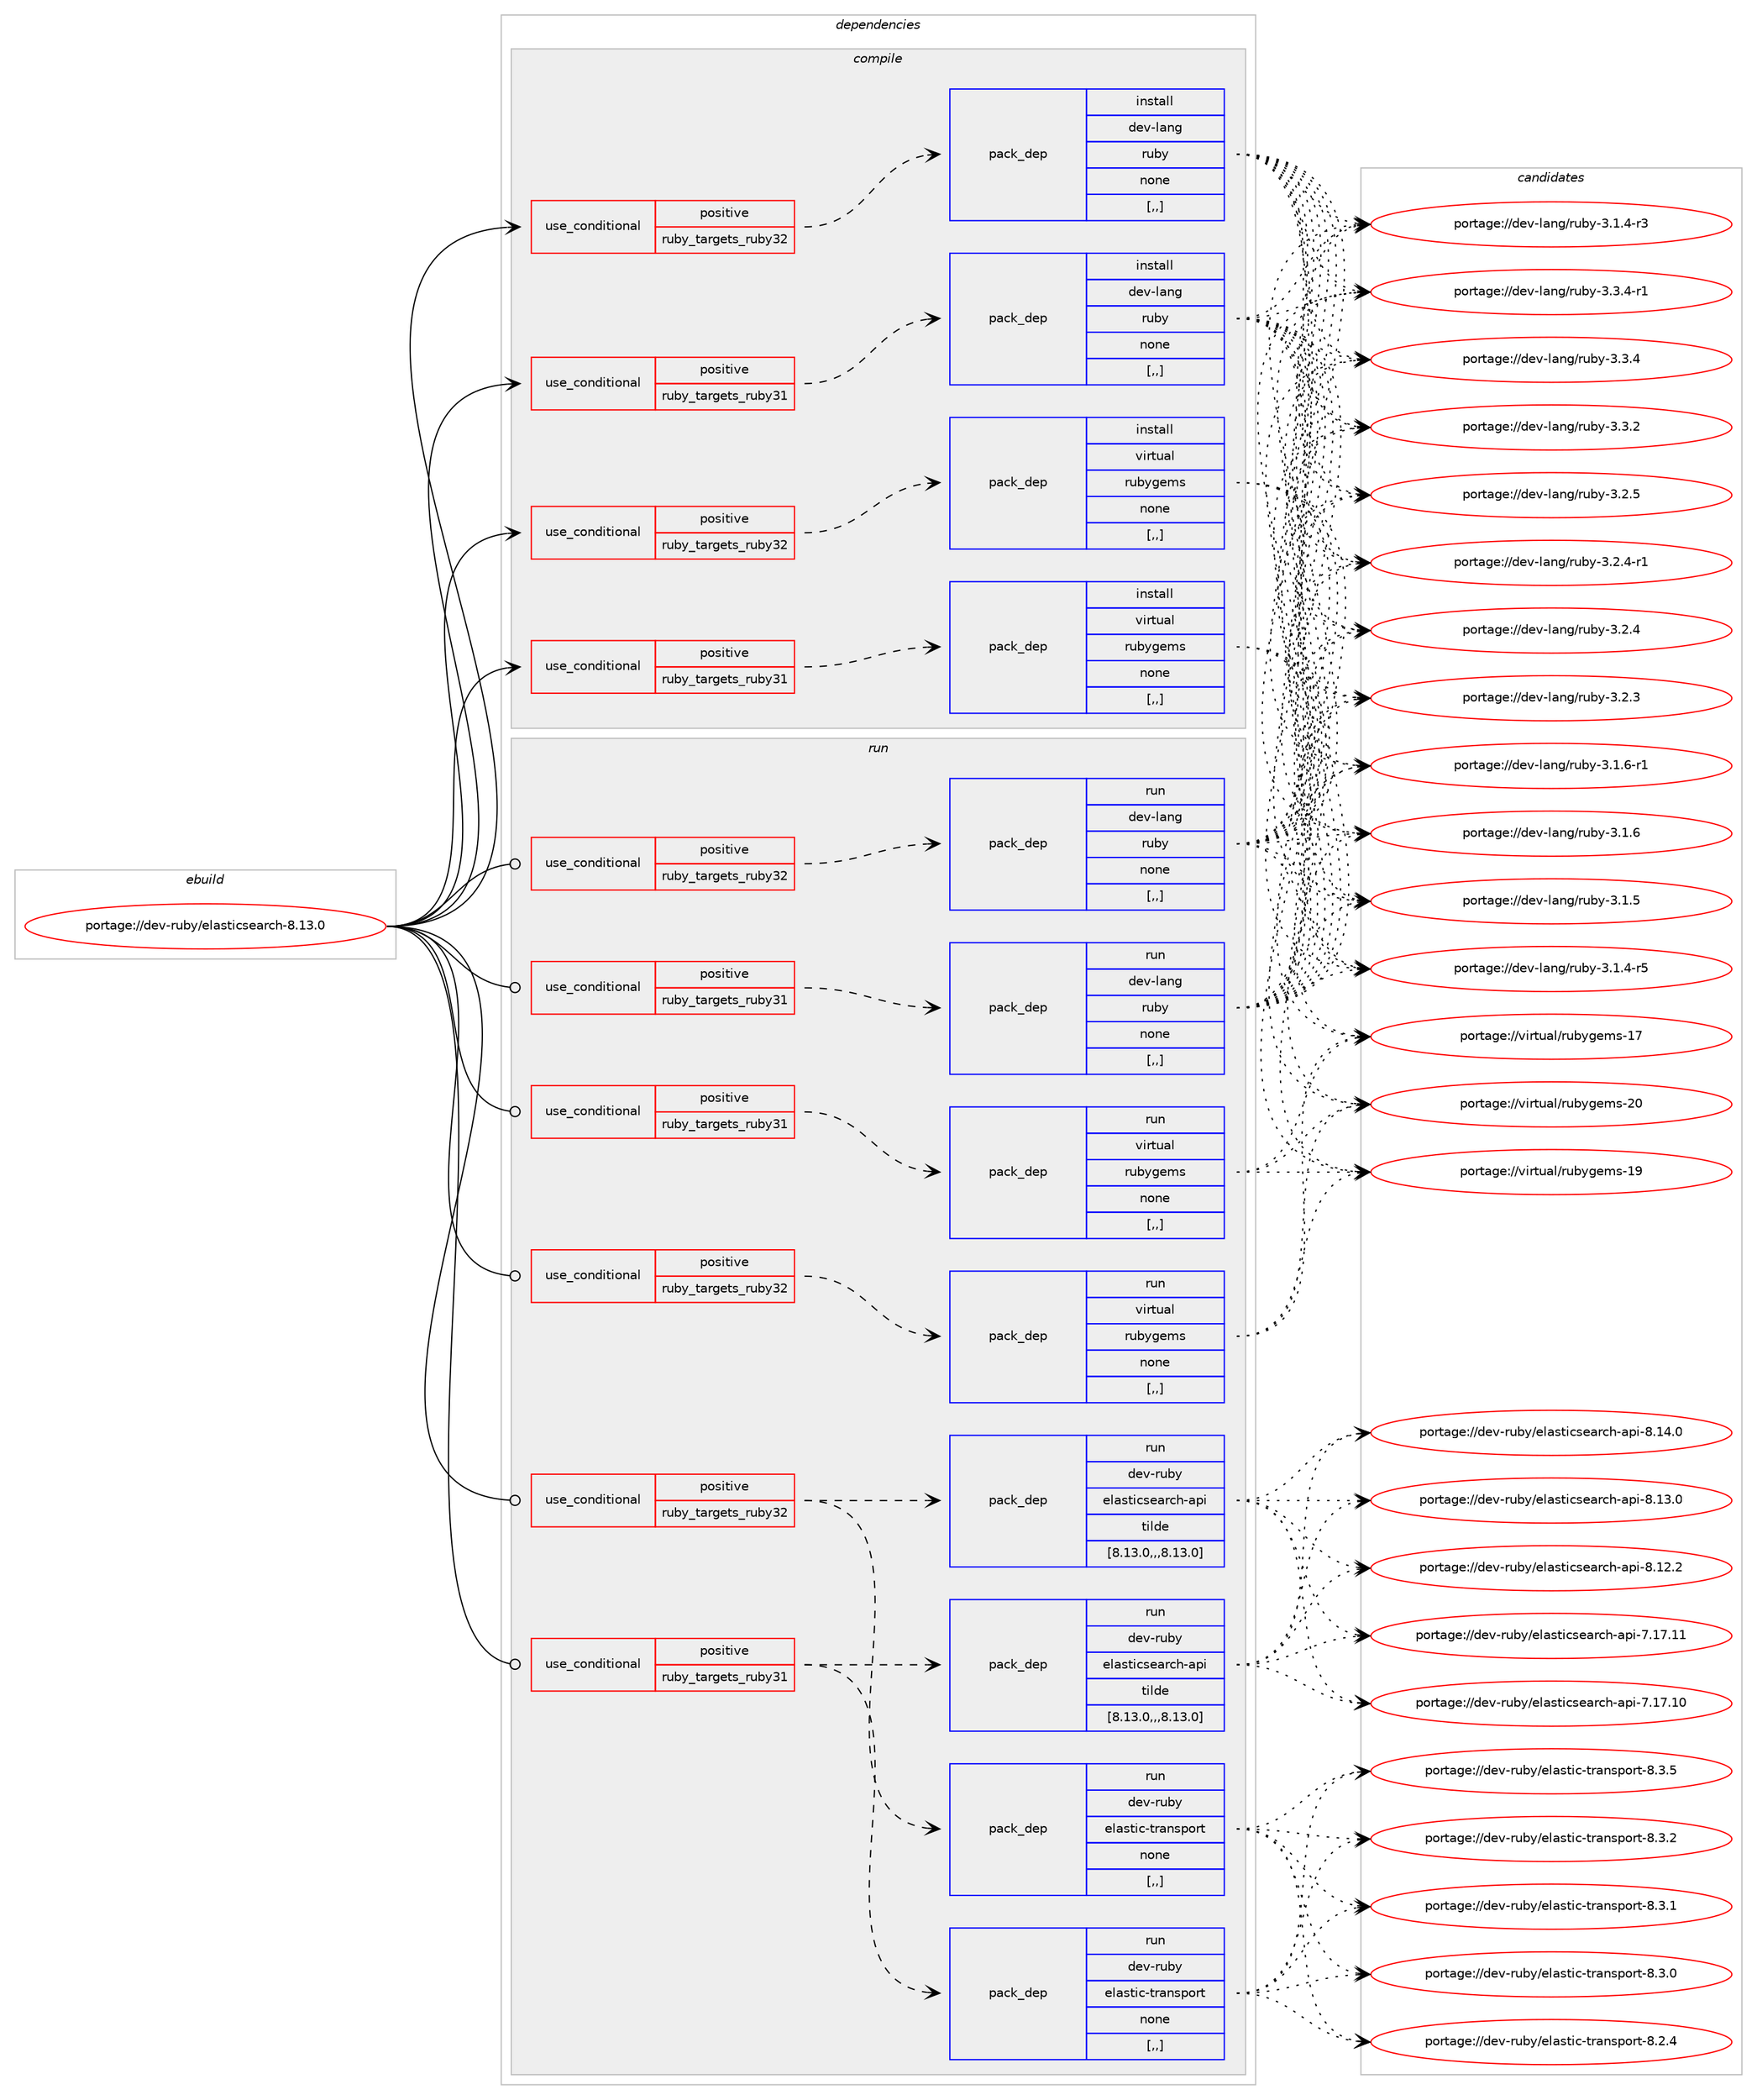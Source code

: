 digraph prolog {

# *************
# Graph options
# *************

newrank=true;
concentrate=true;
compound=true;
graph [rankdir=LR,fontname=Helvetica,fontsize=10,ranksep=1.5];#, ranksep=2.5, nodesep=0.2];
edge  [arrowhead=vee];
node  [fontname=Helvetica,fontsize=10];

# **********
# The ebuild
# **********

subgraph cluster_leftcol {
color=gray;
label=<<i>ebuild</i>>;
id [label="portage://dev-ruby/elasticsearch-8.13.0", color=red, width=4, href="../dev-ruby/elasticsearch-8.13.0.svg"];
}

# ****************
# The dependencies
# ****************

subgraph cluster_midcol {
color=gray;
label=<<i>dependencies</i>>;
subgraph cluster_compile {
fillcolor="#eeeeee";
style=filled;
label=<<i>compile</i>>;
subgraph cond47074 {
dependency182335 [label=<<TABLE BORDER="0" CELLBORDER="1" CELLSPACING="0" CELLPADDING="4"><TR><TD ROWSPAN="3" CELLPADDING="10">use_conditional</TD></TR><TR><TD>positive</TD></TR><TR><TD>ruby_targets_ruby31</TD></TR></TABLE>>, shape=none, color=red];
subgraph pack133953 {
dependency182336 [label=<<TABLE BORDER="0" CELLBORDER="1" CELLSPACING="0" CELLPADDING="4" WIDTH="220"><TR><TD ROWSPAN="6" CELLPADDING="30">pack_dep</TD></TR><TR><TD WIDTH="110">install</TD></TR><TR><TD>dev-lang</TD></TR><TR><TD>ruby</TD></TR><TR><TD>none</TD></TR><TR><TD>[,,]</TD></TR></TABLE>>, shape=none, color=blue];
}
dependency182335:e -> dependency182336:w [weight=20,style="dashed",arrowhead="vee"];
}
id:e -> dependency182335:w [weight=20,style="solid",arrowhead="vee"];
subgraph cond47075 {
dependency182337 [label=<<TABLE BORDER="0" CELLBORDER="1" CELLSPACING="0" CELLPADDING="4"><TR><TD ROWSPAN="3" CELLPADDING="10">use_conditional</TD></TR><TR><TD>positive</TD></TR><TR><TD>ruby_targets_ruby31</TD></TR></TABLE>>, shape=none, color=red];
subgraph pack133954 {
dependency182338 [label=<<TABLE BORDER="0" CELLBORDER="1" CELLSPACING="0" CELLPADDING="4" WIDTH="220"><TR><TD ROWSPAN="6" CELLPADDING="30">pack_dep</TD></TR><TR><TD WIDTH="110">install</TD></TR><TR><TD>virtual</TD></TR><TR><TD>rubygems</TD></TR><TR><TD>none</TD></TR><TR><TD>[,,]</TD></TR></TABLE>>, shape=none, color=blue];
}
dependency182337:e -> dependency182338:w [weight=20,style="dashed",arrowhead="vee"];
}
id:e -> dependency182337:w [weight=20,style="solid",arrowhead="vee"];
subgraph cond47076 {
dependency182339 [label=<<TABLE BORDER="0" CELLBORDER="1" CELLSPACING="0" CELLPADDING="4"><TR><TD ROWSPAN="3" CELLPADDING="10">use_conditional</TD></TR><TR><TD>positive</TD></TR><TR><TD>ruby_targets_ruby32</TD></TR></TABLE>>, shape=none, color=red];
subgraph pack133955 {
dependency182340 [label=<<TABLE BORDER="0" CELLBORDER="1" CELLSPACING="0" CELLPADDING="4" WIDTH="220"><TR><TD ROWSPAN="6" CELLPADDING="30">pack_dep</TD></TR><TR><TD WIDTH="110">install</TD></TR><TR><TD>dev-lang</TD></TR><TR><TD>ruby</TD></TR><TR><TD>none</TD></TR><TR><TD>[,,]</TD></TR></TABLE>>, shape=none, color=blue];
}
dependency182339:e -> dependency182340:w [weight=20,style="dashed",arrowhead="vee"];
}
id:e -> dependency182339:w [weight=20,style="solid",arrowhead="vee"];
subgraph cond47077 {
dependency182341 [label=<<TABLE BORDER="0" CELLBORDER="1" CELLSPACING="0" CELLPADDING="4"><TR><TD ROWSPAN="3" CELLPADDING="10">use_conditional</TD></TR><TR><TD>positive</TD></TR><TR><TD>ruby_targets_ruby32</TD></TR></TABLE>>, shape=none, color=red];
subgraph pack133956 {
dependency182342 [label=<<TABLE BORDER="0" CELLBORDER="1" CELLSPACING="0" CELLPADDING="4" WIDTH="220"><TR><TD ROWSPAN="6" CELLPADDING="30">pack_dep</TD></TR><TR><TD WIDTH="110">install</TD></TR><TR><TD>virtual</TD></TR><TR><TD>rubygems</TD></TR><TR><TD>none</TD></TR><TR><TD>[,,]</TD></TR></TABLE>>, shape=none, color=blue];
}
dependency182341:e -> dependency182342:w [weight=20,style="dashed",arrowhead="vee"];
}
id:e -> dependency182341:w [weight=20,style="solid",arrowhead="vee"];
}
subgraph cluster_compileandrun {
fillcolor="#eeeeee";
style=filled;
label=<<i>compile and run</i>>;
}
subgraph cluster_run {
fillcolor="#eeeeee";
style=filled;
label=<<i>run</i>>;
subgraph cond47078 {
dependency182343 [label=<<TABLE BORDER="0" CELLBORDER="1" CELLSPACING="0" CELLPADDING="4"><TR><TD ROWSPAN="3" CELLPADDING="10">use_conditional</TD></TR><TR><TD>positive</TD></TR><TR><TD>ruby_targets_ruby31</TD></TR></TABLE>>, shape=none, color=red];
subgraph pack133957 {
dependency182344 [label=<<TABLE BORDER="0" CELLBORDER="1" CELLSPACING="0" CELLPADDING="4" WIDTH="220"><TR><TD ROWSPAN="6" CELLPADDING="30">pack_dep</TD></TR><TR><TD WIDTH="110">run</TD></TR><TR><TD>dev-lang</TD></TR><TR><TD>ruby</TD></TR><TR><TD>none</TD></TR><TR><TD>[,,]</TD></TR></TABLE>>, shape=none, color=blue];
}
dependency182343:e -> dependency182344:w [weight=20,style="dashed",arrowhead="vee"];
}
id:e -> dependency182343:w [weight=20,style="solid",arrowhead="odot"];
subgraph cond47079 {
dependency182345 [label=<<TABLE BORDER="0" CELLBORDER="1" CELLSPACING="0" CELLPADDING="4"><TR><TD ROWSPAN="3" CELLPADDING="10">use_conditional</TD></TR><TR><TD>positive</TD></TR><TR><TD>ruby_targets_ruby31</TD></TR></TABLE>>, shape=none, color=red];
subgraph pack133958 {
dependency182346 [label=<<TABLE BORDER="0" CELLBORDER="1" CELLSPACING="0" CELLPADDING="4" WIDTH="220"><TR><TD ROWSPAN="6" CELLPADDING="30">pack_dep</TD></TR><TR><TD WIDTH="110">run</TD></TR><TR><TD>dev-ruby</TD></TR><TR><TD>elasticsearch-api</TD></TR><TR><TD>tilde</TD></TR><TR><TD>[8.13.0,,,8.13.0]</TD></TR></TABLE>>, shape=none, color=blue];
}
dependency182345:e -> dependency182346:w [weight=20,style="dashed",arrowhead="vee"];
subgraph pack133959 {
dependency182347 [label=<<TABLE BORDER="0" CELLBORDER="1" CELLSPACING="0" CELLPADDING="4" WIDTH="220"><TR><TD ROWSPAN="6" CELLPADDING="30">pack_dep</TD></TR><TR><TD WIDTH="110">run</TD></TR><TR><TD>dev-ruby</TD></TR><TR><TD>elastic-transport</TD></TR><TR><TD>none</TD></TR><TR><TD>[,,]</TD></TR></TABLE>>, shape=none, color=blue];
}
dependency182345:e -> dependency182347:w [weight=20,style="dashed",arrowhead="vee"];
}
id:e -> dependency182345:w [weight=20,style="solid",arrowhead="odot"];
subgraph cond47080 {
dependency182348 [label=<<TABLE BORDER="0" CELLBORDER="1" CELLSPACING="0" CELLPADDING="4"><TR><TD ROWSPAN="3" CELLPADDING="10">use_conditional</TD></TR><TR><TD>positive</TD></TR><TR><TD>ruby_targets_ruby31</TD></TR></TABLE>>, shape=none, color=red];
subgraph pack133960 {
dependency182349 [label=<<TABLE BORDER="0" CELLBORDER="1" CELLSPACING="0" CELLPADDING="4" WIDTH="220"><TR><TD ROWSPAN="6" CELLPADDING="30">pack_dep</TD></TR><TR><TD WIDTH="110">run</TD></TR><TR><TD>virtual</TD></TR><TR><TD>rubygems</TD></TR><TR><TD>none</TD></TR><TR><TD>[,,]</TD></TR></TABLE>>, shape=none, color=blue];
}
dependency182348:e -> dependency182349:w [weight=20,style="dashed",arrowhead="vee"];
}
id:e -> dependency182348:w [weight=20,style="solid",arrowhead="odot"];
subgraph cond47081 {
dependency182350 [label=<<TABLE BORDER="0" CELLBORDER="1" CELLSPACING="0" CELLPADDING="4"><TR><TD ROWSPAN="3" CELLPADDING="10">use_conditional</TD></TR><TR><TD>positive</TD></TR><TR><TD>ruby_targets_ruby32</TD></TR></TABLE>>, shape=none, color=red];
subgraph pack133961 {
dependency182351 [label=<<TABLE BORDER="0" CELLBORDER="1" CELLSPACING="0" CELLPADDING="4" WIDTH="220"><TR><TD ROWSPAN="6" CELLPADDING="30">pack_dep</TD></TR><TR><TD WIDTH="110">run</TD></TR><TR><TD>dev-lang</TD></TR><TR><TD>ruby</TD></TR><TR><TD>none</TD></TR><TR><TD>[,,]</TD></TR></TABLE>>, shape=none, color=blue];
}
dependency182350:e -> dependency182351:w [weight=20,style="dashed",arrowhead="vee"];
}
id:e -> dependency182350:w [weight=20,style="solid",arrowhead="odot"];
subgraph cond47082 {
dependency182352 [label=<<TABLE BORDER="0" CELLBORDER="1" CELLSPACING="0" CELLPADDING="4"><TR><TD ROWSPAN="3" CELLPADDING="10">use_conditional</TD></TR><TR><TD>positive</TD></TR><TR><TD>ruby_targets_ruby32</TD></TR></TABLE>>, shape=none, color=red];
subgraph pack133962 {
dependency182353 [label=<<TABLE BORDER="0" CELLBORDER="1" CELLSPACING="0" CELLPADDING="4" WIDTH="220"><TR><TD ROWSPAN="6" CELLPADDING="30">pack_dep</TD></TR><TR><TD WIDTH="110">run</TD></TR><TR><TD>dev-ruby</TD></TR><TR><TD>elasticsearch-api</TD></TR><TR><TD>tilde</TD></TR><TR><TD>[8.13.0,,,8.13.0]</TD></TR></TABLE>>, shape=none, color=blue];
}
dependency182352:e -> dependency182353:w [weight=20,style="dashed",arrowhead="vee"];
subgraph pack133963 {
dependency182354 [label=<<TABLE BORDER="0" CELLBORDER="1" CELLSPACING="0" CELLPADDING="4" WIDTH="220"><TR><TD ROWSPAN="6" CELLPADDING="30">pack_dep</TD></TR><TR><TD WIDTH="110">run</TD></TR><TR><TD>dev-ruby</TD></TR><TR><TD>elastic-transport</TD></TR><TR><TD>none</TD></TR><TR><TD>[,,]</TD></TR></TABLE>>, shape=none, color=blue];
}
dependency182352:e -> dependency182354:w [weight=20,style="dashed",arrowhead="vee"];
}
id:e -> dependency182352:w [weight=20,style="solid",arrowhead="odot"];
subgraph cond47083 {
dependency182355 [label=<<TABLE BORDER="0" CELLBORDER="1" CELLSPACING="0" CELLPADDING="4"><TR><TD ROWSPAN="3" CELLPADDING="10">use_conditional</TD></TR><TR><TD>positive</TD></TR><TR><TD>ruby_targets_ruby32</TD></TR></TABLE>>, shape=none, color=red];
subgraph pack133964 {
dependency182356 [label=<<TABLE BORDER="0" CELLBORDER="1" CELLSPACING="0" CELLPADDING="4" WIDTH="220"><TR><TD ROWSPAN="6" CELLPADDING="30">pack_dep</TD></TR><TR><TD WIDTH="110">run</TD></TR><TR><TD>virtual</TD></TR><TR><TD>rubygems</TD></TR><TR><TD>none</TD></TR><TR><TD>[,,]</TD></TR></TABLE>>, shape=none, color=blue];
}
dependency182355:e -> dependency182356:w [weight=20,style="dashed",arrowhead="vee"];
}
id:e -> dependency182355:w [weight=20,style="solid",arrowhead="odot"];
}
}

# **************
# The candidates
# **************

subgraph cluster_choices {
rank=same;
color=gray;
label=<<i>candidates</i>>;

subgraph choice133953 {
color=black;
nodesep=1;
choice100101118451089711010347114117981214551465146524511449 [label="portage://dev-lang/ruby-3.3.4-r1", color=red, width=4,href="../dev-lang/ruby-3.3.4-r1.svg"];
choice10010111845108971101034711411798121455146514652 [label="portage://dev-lang/ruby-3.3.4", color=red, width=4,href="../dev-lang/ruby-3.3.4.svg"];
choice10010111845108971101034711411798121455146514650 [label="portage://dev-lang/ruby-3.3.2", color=red, width=4,href="../dev-lang/ruby-3.3.2.svg"];
choice10010111845108971101034711411798121455146504653 [label="portage://dev-lang/ruby-3.2.5", color=red, width=4,href="../dev-lang/ruby-3.2.5.svg"];
choice100101118451089711010347114117981214551465046524511449 [label="portage://dev-lang/ruby-3.2.4-r1", color=red, width=4,href="../dev-lang/ruby-3.2.4-r1.svg"];
choice10010111845108971101034711411798121455146504652 [label="portage://dev-lang/ruby-3.2.4", color=red, width=4,href="../dev-lang/ruby-3.2.4.svg"];
choice10010111845108971101034711411798121455146504651 [label="portage://dev-lang/ruby-3.2.3", color=red, width=4,href="../dev-lang/ruby-3.2.3.svg"];
choice100101118451089711010347114117981214551464946544511449 [label="portage://dev-lang/ruby-3.1.6-r1", color=red, width=4,href="../dev-lang/ruby-3.1.6-r1.svg"];
choice10010111845108971101034711411798121455146494654 [label="portage://dev-lang/ruby-3.1.6", color=red, width=4,href="../dev-lang/ruby-3.1.6.svg"];
choice10010111845108971101034711411798121455146494653 [label="portage://dev-lang/ruby-3.1.5", color=red, width=4,href="../dev-lang/ruby-3.1.5.svg"];
choice100101118451089711010347114117981214551464946524511453 [label="portage://dev-lang/ruby-3.1.4-r5", color=red, width=4,href="../dev-lang/ruby-3.1.4-r5.svg"];
choice100101118451089711010347114117981214551464946524511451 [label="portage://dev-lang/ruby-3.1.4-r3", color=red, width=4,href="../dev-lang/ruby-3.1.4-r3.svg"];
dependency182336:e -> choice100101118451089711010347114117981214551465146524511449:w [style=dotted,weight="100"];
dependency182336:e -> choice10010111845108971101034711411798121455146514652:w [style=dotted,weight="100"];
dependency182336:e -> choice10010111845108971101034711411798121455146514650:w [style=dotted,weight="100"];
dependency182336:e -> choice10010111845108971101034711411798121455146504653:w [style=dotted,weight="100"];
dependency182336:e -> choice100101118451089711010347114117981214551465046524511449:w [style=dotted,weight="100"];
dependency182336:e -> choice10010111845108971101034711411798121455146504652:w [style=dotted,weight="100"];
dependency182336:e -> choice10010111845108971101034711411798121455146504651:w [style=dotted,weight="100"];
dependency182336:e -> choice100101118451089711010347114117981214551464946544511449:w [style=dotted,weight="100"];
dependency182336:e -> choice10010111845108971101034711411798121455146494654:w [style=dotted,weight="100"];
dependency182336:e -> choice10010111845108971101034711411798121455146494653:w [style=dotted,weight="100"];
dependency182336:e -> choice100101118451089711010347114117981214551464946524511453:w [style=dotted,weight="100"];
dependency182336:e -> choice100101118451089711010347114117981214551464946524511451:w [style=dotted,weight="100"];
}
subgraph choice133954 {
color=black;
nodesep=1;
choice118105114116117971084711411798121103101109115455048 [label="portage://virtual/rubygems-20", color=red, width=4,href="../virtual/rubygems-20.svg"];
choice118105114116117971084711411798121103101109115454957 [label="portage://virtual/rubygems-19", color=red, width=4,href="../virtual/rubygems-19.svg"];
choice118105114116117971084711411798121103101109115454955 [label="portage://virtual/rubygems-17", color=red, width=4,href="../virtual/rubygems-17.svg"];
dependency182338:e -> choice118105114116117971084711411798121103101109115455048:w [style=dotted,weight="100"];
dependency182338:e -> choice118105114116117971084711411798121103101109115454957:w [style=dotted,weight="100"];
dependency182338:e -> choice118105114116117971084711411798121103101109115454955:w [style=dotted,weight="100"];
}
subgraph choice133955 {
color=black;
nodesep=1;
choice100101118451089711010347114117981214551465146524511449 [label="portage://dev-lang/ruby-3.3.4-r1", color=red, width=4,href="../dev-lang/ruby-3.3.4-r1.svg"];
choice10010111845108971101034711411798121455146514652 [label="portage://dev-lang/ruby-3.3.4", color=red, width=4,href="../dev-lang/ruby-3.3.4.svg"];
choice10010111845108971101034711411798121455146514650 [label="portage://dev-lang/ruby-3.3.2", color=red, width=4,href="../dev-lang/ruby-3.3.2.svg"];
choice10010111845108971101034711411798121455146504653 [label="portage://dev-lang/ruby-3.2.5", color=red, width=4,href="../dev-lang/ruby-3.2.5.svg"];
choice100101118451089711010347114117981214551465046524511449 [label="portage://dev-lang/ruby-3.2.4-r1", color=red, width=4,href="../dev-lang/ruby-3.2.4-r1.svg"];
choice10010111845108971101034711411798121455146504652 [label="portage://dev-lang/ruby-3.2.4", color=red, width=4,href="../dev-lang/ruby-3.2.4.svg"];
choice10010111845108971101034711411798121455146504651 [label="portage://dev-lang/ruby-3.2.3", color=red, width=4,href="../dev-lang/ruby-3.2.3.svg"];
choice100101118451089711010347114117981214551464946544511449 [label="portage://dev-lang/ruby-3.1.6-r1", color=red, width=4,href="../dev-lang/ruby-3.1.6-r1.svg"];
choice10010111845108971101034711411798121455146494654 [label="portage://dev-lang/ruby-3.1.6", color=red, width=4,href="../dev-lang/ruby-3.1.6.svg"];
choice10010111845108971101034711411798121455146494653 [label="portage://dev-lang/ruby-3.1.5", color=red, width=4,href="../dev-lang/ruby-3.1.5.svg"];
choice100101118451089711010347114117981214551464946524511453 [label="portage://dev-lang/ruby-3.1.4-r5", color=red, width=4,href="../dev-lang/ruby-3.1.4-r5.svg"];
choice100101118451089711010347114117981214551464946524511451 [label="portage://dev-lang/ruby-3.1.4-r3", color=red, width=4,href="../dev-lang/ruby-3.1.4-r3.svg"];
dependency182340:e -> choice100101118451089711010347114117981214551465146524511449:w [style=dotted,weight="100"];
dependency182340:e -> choice10010111845108971101034711411798121455146514652:w [style=dotted,weight="100"];
dependency182340:e -> choice10010111845108971101034711411798121455146514650:w [style=dotted,weight="100"];
dependency182340:e -> choice10010111845108971101034711411798121455146504653:w [style=dotted,weight="100"];
dependency182340:e -> choice100101118451089711010347114117981214551465046524511449:w [style=dotted,weight="100"];
dependency182340:e -> choice10010111845108971101034711411798121455146504652:w [style=dotted,weight="100"];
dependency182340:e -> choice10010111845108971101034711411798121455146504651:w [style=dotted,weight="100"];
dependency182340:e -> choice100101118451089711010347114117981214551464946544511449:w [style=dotted,weight="100"];
dependency182340:e -> choice10010111845108971101034711411798121455146494654:w [style=dotted,weight="100"];
dependency182340:e -> choice10010111845108971101034711411798121455146494653:w [style=dotted,weight="100"];
dependency182340:e -> choice100101118451089711010347114117981214551464946524511453:w [style=dotted,weight="100"];
dependency182340:e -> choice100101118451089711010347114117981214551464946524511451:w [style=dotted,weight="100"];
}
subgraph choice133956 {
color=black;
nodesep=1;
choice118105114116117971084711411798121103101109115455048 [label="portage://virtual/rubygems-20", color=red, width=4,href="../virtual/rubygems-20.svg"];
choice118105114116117971084711411798121103101109115454957 [label="portage://virtual/rubygems-19", color=red, width=4,href="../virtual/rubygems-19.svg"];
choice118105114116117971084711411798121103101109115454955 [label="portage://virtual/rubygems-17", color=red, width=4,href="../virtual/rubygems-17.svg"];
dependency182342:e -> choice118105114116117971084711411798121103101109115455048:w [style=dotted,weight="100"];
dependency182342:e -> choice118105114116117971084711411798121103101109115454957:w [style=dotted,weight="100"];
dependency182342:e -> choice118105114116117971084711411798121103101109115454955:w [style=dotted,weight="100"];
}
subgraph choice133957 {
color=black;
nodesep=1;
choice100101118451089711010347114117981214551465146524511449 [label="portage://dev-lang/ruby-3.3.4-r1", color=red, width=4,href="../dev-lang/ruby-3.3.4-r1.svg"];
choice10010111845108971101034711411798121455146514652 [label="portage://dev-lang/ruby-3.3.4", color=red, width=4,href="../dev-lang/ruby-3.3.4.svg"];
choice10010111845108971101034711411798121455146514650 [label="portage://dev-lang/ruby-3.3.2", color=red, width=4,href="../dev-lang/ruby-3.3.2.svg"];
choice10010111845108971101034711411798121455146504653 [label="portage://dev-lang/ruby-3.2.5", color=red, width=4,href="../dev-lang/ruby-3.2.5.svg"];
choice100101118451089711010347114117981214551465046524511449 [label="portage://dev-lang/ruby-3.2.4-r1", color=red, width=4,href="../dev-lang/ruby-3.2.4-r1.svg"];
choice10010111845108971101034711411798121455146504652 [label="portage://dev-lang/ruby-3.2.4", color=red, width=4,href="../dev-lang/ruby-3.2.4.svg"];
choice10010111845108971101034711411798121455146504651 [label="portage://dev-lang/ruby-3.2.3", color=red, width=4,href="../dev-lang/ruby-3.2.3.svg"];
choice100101118451089711010347114117981214551464946544511449 [label="portage://dev-lang/ruby-3.1.6-r1", color=red, width=4,href="../dev-lang/ruby-3.1.6-r1.svg"];
choice10010111845108971101034711411798121455146494654 [label="portage://dev-lang/ruby-3.1.6", color=red, width=4,href="../dev-lang/ruby-3.1.6.svg"];
choice10010111845108971101034711411798121455146494653 [label="portage://dev-lang/ruby-3.1.5", color=red, width=4,href="../dev-lang/ruby-3.1.5.svg"];
choice100101118451089711010347114117981214551464946524511453 [label="portage://dev-lang/ruby-3.1.4-r5", color=red, width=4,href="../dev-lang/ruby-3.1.4-r5.svg"];
choice100101118451089711010347114117981214551464946524511451 [label="portage://dev-lang/ruby-3.1.4-r3", color=red, width=4,href="../dev-lang/ruby-3.1.4-r3.svg"];
dependency182344:e -> choice100101118451089711010347114117981214551465146524511449:w [style=dotted,weight="100"];
dependency182344:e -> choice10010111845108971101034711411798121455146514652:w [style=dotted,weight="100"];
dependency182344:e -> choice10010111845108971101034711411798121455146514650:w [style=dotted,weight="100"];
dependency182344:e -> choice10010111845108971101034711411798121455146504653:w [style=dotted,weight="100"];
dependency182344:e -> choice100101118451089711010347114117981214551465046524511449:w [style=dotted,weight="100"];
dependency182344:e -> choice10010111845108971101034711411798121455146504652:w [style=dotted,weight="100"];
dependency182344:e -> choice10010111845108971101034711411798121455146504651:w [style=dotted,weight="100"];
dependency182344:e -> choice100101118451089711010347114117981214551464946544511449:w [style=dotted,weight="100"];
dependency182344:e -> choice10010111845108971101034711411798121455146494654:w [style=dotted,weight="100"];
dependency182344:e -> choice10010111845108971101034711411798121455146494653:w [style=dotted,weight="100"];
dependency182344:e -> choice100101118451089711010347114117981214551464946524511453:w [style=dotted,weight="100"];
dependency182344:e -> choice100101118451089711010347114117981214551464946524511451:w [style=dotted,weight="100"];
}
subgraph choice133958 {
color=black;
nodesep=1;
choice10010111845114117981214710110897115116105991151019711499104459711210545564649524648 [label="portage://dev-ruby/elasticsearch-api-8.14.0", color=red, width=4,href="../dev-ruby/elasticsearch-api-8.14.0.svg"];
choice10010111845114117981214710110897115116105991151019711499104459711210545564649514648 [label="portage://dev-ruby/elasticsearch-api-8.13.0", color=red, width=4,href="../dev-ruby/elasticsearch-api-8.13.0.svg"];
choice10010111845114117981214710110897115116105991151019711499104459711210545564649504650 [label="portage://dev-ruby/elasticsearch-api-8.12.2", color=red, width=4,href="../dev-ruby/elasticsearch-api-8.12.2.svg"];
choice1001011184511411798121471011089711511610599115101971149910445971121054555464955464949 [label="portage://dev-ruby/elasticsearch-api-7.17.11", color=red, width=4,href="../dev-ruby/elasticsearch-api-7.17.11.svg"];
choice1001011184511411798121471011089711511610599115101971149910445971121054555464955464948 [label="portage://dev-ruby/elasticsearch-api-7.17.10", color=red, width=4,href="../dev-ruby/elasticsearch-api-7.17.10.svg"];
dependency182346:e -> choice10010111845114117981214710110897115116105991151019711499104459711210545564649524648:w [style=dotted,weight="100"];
dependency182346:e -> choice10010111845114117981214710110897115116105991151019711499104459711210545564649514648:w [style=dotted,weight="100"];
dependency182346:e -> choice10010111845114117981214710110897115116105991151019711499104459711210545564649504650:w [style=dotted,weight="100"];
dependency182346:e -> choice1001011184511411798121471011089711511610599115101971149910445971121054555464955464949:w [style=dotted,weight="100"];
dependency182346:e -> choice1001011184511411798121471011089711511610599115101971149910445971121054555464955464948:w [style=dotted,weight="100"];
}
subgraph choice133959 {
color=black;
nodesep=1;
choice10010111845114117981214710110897115116105994511611497110115112111114116455646514653 [label="portage://dev-ruby/elastic-transport-8.3.5", color=red, width=4,href="../dev-ruby/elastic-transport-8.3.5.svg"];
choice10010111845114117981214710110897115116105994511611497110115112111114116455646514650 [label="portage://dev-ruby/elastic-transport-8.3.2", color=red, width=4,href="../dev-ruby/elastic-transport-8.3.2.svg"];
choice10010111845114117981214710110897115116105994511611497110115112111114116455646514649 [label="portage://dev-ruby/elastic-transport-8.3.1", color=red, width=4,href="../dev-ruby/elastic-transport-8.3.1.svg"];
choice10010111845114117981214710110897115116105994511611497110115112111114116455646514648 [label="portage://dev-ruby/elastic-transport-8.3.0", color=red, width=4,href="../dev-ruby/elastic-transport-8.3.0.svg"];
choice10010111845114117981214710110897115116105994511611497110115112111114116455646504652 [label="portage://dev-ruby/elastic-transport-8.2.4", color=red, width=4,href="../dev-ruby/elastic-transport-8.2.4.svg"];
dependency182347:e -> choice10010111845114117981214710110897115116105994511611497110115112111114116455646514653:w [style=dotted,weight="100"];
dependency182347:e -> choice10010111845114117981214710110897115116105994511611497110115112111114116455646514650:w [style=dotted,weight="100"];
dependency182347:e -> choice10010111845114117981214710110897115116105994511611497110115112111114116455646514649:w [style=dotted,weight="100"];
dependency182347:e -> choice10010111845114117981214710110897115116105994511611497110115112111114116455646514648:w [style=dotted,weight="100"];
dependency182347:e -> choice10010111845114117981214710110897115116105994511611497110115112111114116455646504652:w [style=dotted,weight="100"];
}
subgraph choice133960 {
color=black;
nodesep=1;
choice118105114116117971084711411798121103101109115455048 [label="portage://virtual/rubygems-20", color=red, width=4,href="../virtual/rubygems-20.svg"];
choice118105114116117971084711411798121103101109115454957 [label="portage://virtual/rubygems-19", color=red, width=4,href="../virtual/rubygems-19.svg"];
choice118105114116117971084711411798121103101109115454955 [label="portage://virtual/rubygems-17", color=red, width=4,href="../virtual/rubygems-17.svg"];
dependency182349:e -> choice118105114116117971084711411798121103101109115455048:w [style=dotted,weight="100"];
dependency182349:e -> choice118105114116117971084711411798121103101109115454957:w [style=dotted,weight="100"];
dependency182349:e -> choice118105114116117971084711411798121103101109115454955:w [style=dotted,weight="100"];
}
subgraph choice133961 {
color=black;
nodesep=1;
choice100101118451089711010347114117981214551465146524511449 [label="portage://dev-lang/ruby-3.3.4-r1", color=red, width=4,href="../dev-lang/ruby-3.3.4-r1.svg"];
choice10010111845108971101034711411798121455146514652 [label="portage://dev-lang/ruby-3.3.4", color=red, width=4,href="../dev-lang/ruby-3.3.4.svg"];
choice10010111845108971101034711411798121455146514650 [label="portage://dev-lang/ruby-3.3.2", color=red, width=4,href="../dev-lang/ruby-3.3.2.svg"];
choice10010111845108971101034711411798121455146504653 [label="portage://dev-lang/ruby-3.2.5", color=red, width=4,href="../dev-lang/ruby-3.2.5.svg"];
choice100101118451089711010347114117981214551465046524511449 [label="portage://dev-lang/ruby-3.2.4-r1", color=red, width=4,href="../dev-lang/ruby-3.2.4-r1.svg"];
choice10010111845108971101034711411798121455146504652 [label="portage://dev-lang/ruby-3.2.4", color=red, width=4,href="../dev-lang/ruby-3.2.4.svg"];
choice10010111845108971101034711411798121455146504651 [label="portage://dev-lang/ruby-3.2.3", color=red, width=4,href="../dev-lang/ruby-3.2.3.svg"];
choice100101118451089711010347114117981214551464946544511449 [label="portage://dev-lang/ruby-3.1.6-r1", color=red, width=4,href="../dev-lang/ruby-3.1.6-r1.svg"];
choice10010111845108971101034711411798121455146494654 [label="portage://dev-lang/ruby-3.1.6", color=red, width=4,href="../dev-lang/ruby-3.1.6.svg"];
choice10010111845108971101034711411798121455146494653 [label="portage://dev-lang/ruby-3.1.5", color=red, width=4,href="../dev-lang/ruby-3.1.5.svg"];
choice100101118451089711010347114117981214551464946524511453 [label="portage://dev-lang/ruby-3.1.4-r5", color=red, width=4,href="../dev-lang/ruby-3.1.4-r5.svg"];
choice100101118451089711010347114117981214551464946524511451 [label="portage://dev-lang/ruby-3.1.4-r3", color=red, width=4,href="../dev-lang/ruby-3.1.4-r3.svg"];
dependency182351:e -> choice100101118451089711010347114117981214551465146524511449:w [style=dotted,weight="100"];
dependency182351:e -> choice10010111845108971101034711411798121455146514652:w [style=dotted,weight="100"];
dependency182351:e -> choice10010111845108971101034711411798121455146514650:w [style=dotted,weight="100"];
dependency182351:e -> choice10010111845108971101034711411798121455146504653:w [style=dotted,weight="100"];
dependency182351:e -> choice100101118451089711010347114117981214551465046524511449:w [style=dotted,weight="100"];
dependency182351:e -> choice10010111845108971101034711411798121455146504652:w [style=dotted,weight="100"];
dependency182351:e -> choice10010111845108971101034711411798121455146504651:w [style=dotted,weight="100"];
dependency182351:e -> choice100101118451089711010347114117981214551464946544511449:w [style=dotted,weight="100"];
dependency182351:e -> choice10010111845108971101034711411798121455146494654:w [style=dotted,weight="100"];
dependency182351:e -> choice10010111845108971101034711411798121455146494653:w [style=dotted,weight="100"];
dependency182351:e -> choice100101118451089711010347114117981214551464946524511453:w [style=dotted,weight="100"];
dependency182351:e -> choice100101118451089711010347114117981214551464946524511451:w [style=dotted,weight="100"];
}
subgraph choice133962 {
color=black;
nodesep=1;
choice10010111845114117981214710110897115116105991151019711499104459711210545564649524648 [label="portage://dev-ruby/elasticsearch-api-8.14.0", color=red, width=4,href="../dev-ruby/elasticsearch-api-8.14.0.svg"];
choice10010111845114117981214710110897115116105991151019711499104459711210545564649514648 [label="portage://dev-ruby/elasticsearch-api-8.13.0", color=red, width=4,href="../dev-ruby/elasticsearch-api-8.13.0.svg"];
choice10010111845114117981214710110897115116105991151019711499104459711210545564649504650 [label="portage://dev-ruby/elasticsearch-api-8.12.2", color=red, width=4,href="../dev-ruby/elasticsearch-api-8.12.2.svg"];
choice1001011184511411798121471011089711511610599115101971149910445971121054555464955464949 [label="portage://dev-ruby/elasticsearch-api-7.17.11", color=red, width=4,href="../dev-ruby/elasticsearch-api-7.17.11.svg"];
choice1001011184511411798121471011089711511610599115101971149910445971121054555464955464948 [label="portage://dev-ruby/elasticsearch-api-7.17.10", color=red, width=4,href="../dev-ruby/elasticsearch-api-7.17.10.svg"];
dependency182353:e -> choice10010111845114117981214710110897115116105991151019711499104459711210545564649524648:w [style=dotted,weight="100"];
dependency182353:e -> choice10010111845114117981214710110897115116105991151019711499104459711210545564649514648:w [style=dotted,weight="100"];
dependency182353:e -> choice10010111845114117981214710110897115116105991151019711499104459711210545564649504650:w [style=dotted,weight="100"];
dependency182353:e -> choice1001011184511411798121471011089711511610599115101971149910445971121054555464955464949:w [style=dotted,weight="100"];
dependency182353:e -> choice1001011184511411798121471011089711511610599115101971149910445971121054555464955464948:w [style=dotted,weight="100"];
}
subgraph choice133963 {
color=black;
nodesep=1;
choice10010111845114117981214710110897115116105994511611497110115112111114116455646514653 [label="portage://dev-ruby/elastic-transport-8.3.5", color=red, width=4,href="../dev-ruby/elastic-transport-8.3.5.svg"];
choice10010111845114117981214710110897115116105994511611497110115112111114116455646514650 [label="portage://dev-ruby/elastic-transport-8.3.2", color=red, width=4,href="../dev-ruby/elastic-transport-8.3.2.svg"];
choice10010111845114117981214710110897115116105994511611497110115112111114116455646514649 [label="portage://dev-ruby/elastic-transport-8.3.1", color=red, width=4,href="../dev-ruby/elastic-transport-8.3.1.svg"];
choice10010111845114117981214710110897115116105994511611497110115112111114116455646514648 [label="portage://dev-ruby/elastic-transport-8.3.0", color=red, width=4,href="../dev-ruby/elastic-transport-8.3.0.svg"];
choice10010111845114117981214710110897115116105994511611497110115112111114116455646504652 [label="portage://dev-ruby/elastic-transport-8.2.4", color=red, width=4,href="../dev-ruby/elastic-transport-8.2.4.svg"];
dependency182354:e -> choice10010111845114117981214710110897115116105994511611497110115112111114116455646514653:w [style=dotted,weight="100"];
dependency182354:e -> choice10010111845114117981214710110897115116105994511611497110115112111114116455646514650:w [style=dotted,weight="100"];
dependency182354:e -> choice10010111845114117981214710110897115116105994511611497110115112111114116455646514649:w [style=dotted,weight="100"];
dependency182354:e -> choice10010111845114117981214710110897115116105994511611497110115112111114116455646514648:w [style=dotted,weight="100"];
dependency182354:e -> choice10010111845114117981214710110897115116105994511611497110115112111114116455646504652:w [style=dotted,weight="100"];
}
subgraph choice133964 {
color=black;
nodesep=1;
choice118105114116117971084711411798121103101109115455048 [label="portage://virtual/rubygems-20", color=red, width=4,href="../virtual/rubygems-20.svg"];
choice118105114116117971084711411798121103101109115454957 [label="portage://virtual/rubygems-19", color=red, width=4,href="../virtual/rubygems-19.svg"];
choice118105114116117971084711411798121103101109115454955 [label="portage://virtual/rubygems-17", color=red, width=4,href="../virtual/rubygems-17.svg"];
dependency182356:e -> choice118105114116117971084711411798121103101109115455048:w [style=dotted,weight="100"];
dependency182356:e -> choice118105114116117971084711411798121103101109115454957:w [style=dotted,weight="100"];
dependency182356:e -> choice118105114116117971084711411798121103101109115454955:w [style=dotted,weight="100"];
}
}

}
